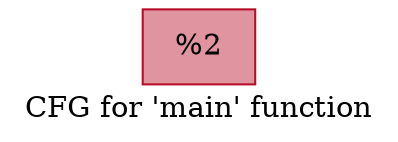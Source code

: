 digraph "CFG for 'main' function" {
	label="CFG for 'main' function";

	Node0x1dc4bfc16a0 [shape=record,color="#b70d28ff", style=filled, fillcolor="#b70d2870",label="{%2}"];
}
